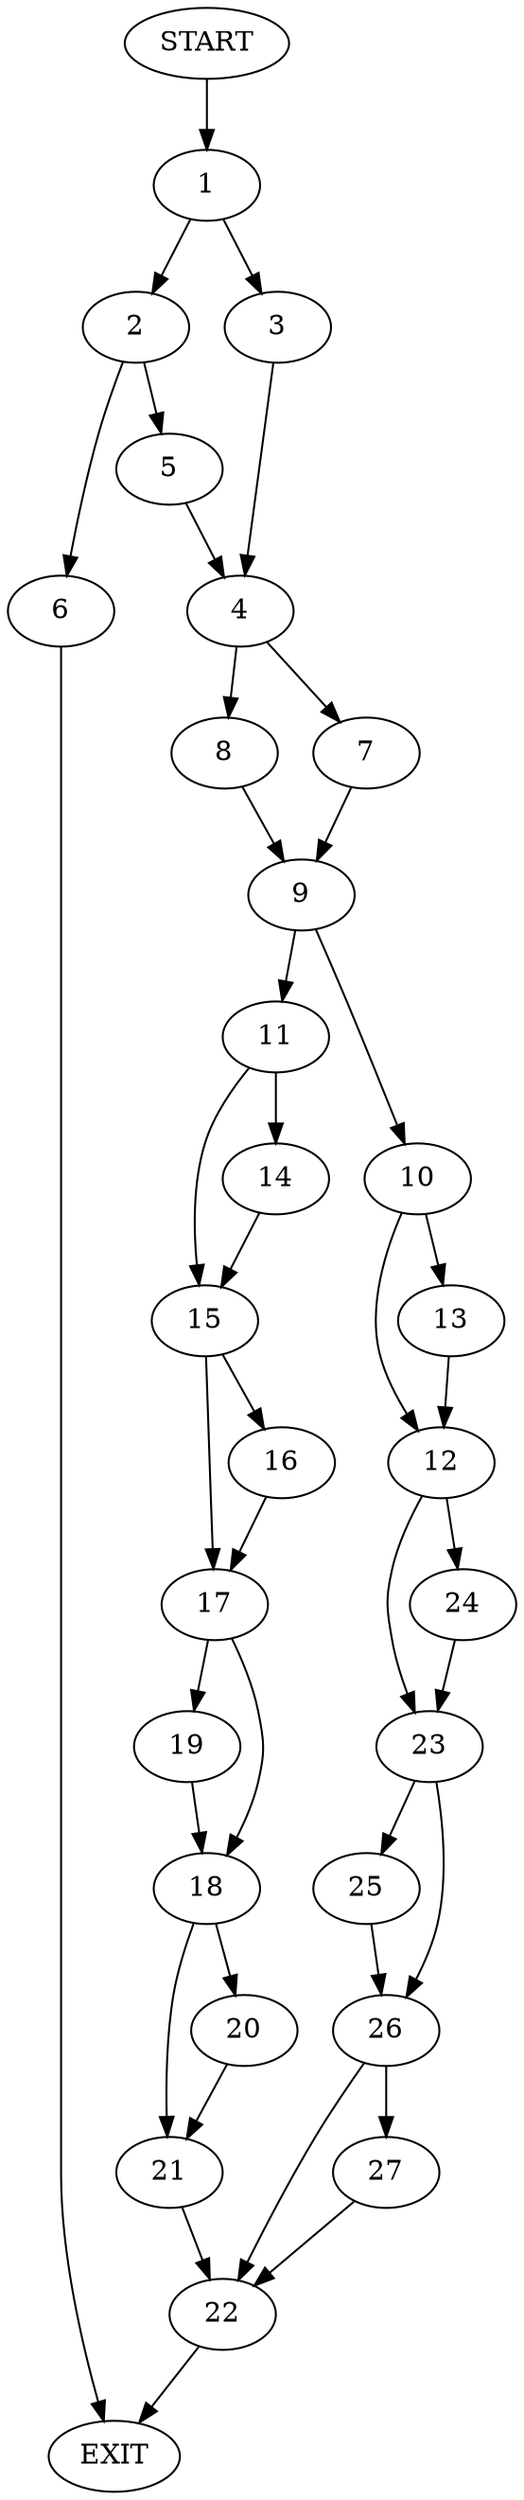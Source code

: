 digraph {
0 [label="START"]
28 [label="EXIT"]
0 -> 1
1 -> 2
1 -> 3
3 -> 4
2 -> 5
2 -> 6
4 -> 7
4 -> 8
6 -> 28
5 -> 4
8 -> 9
7 -> 9
9 -> 10
9 -> 11
10 -> 12
10 -> 13
11 -> 14
11 -> 15
14 -> 15
15 -> 16
15 -> 17
16 -> 17
17 -> 18
17 -> 19
19 -> 18
18 -> 20
18 -> 21
20 -> 21
21 -> 22
22 -> 28
13 -> 12
12 -> 23
12 -> 24
23 -> 25
23 -> 26
24 -> 23
25 -> 26
26 -> 22
26 -> 27
27 -> 22
}
